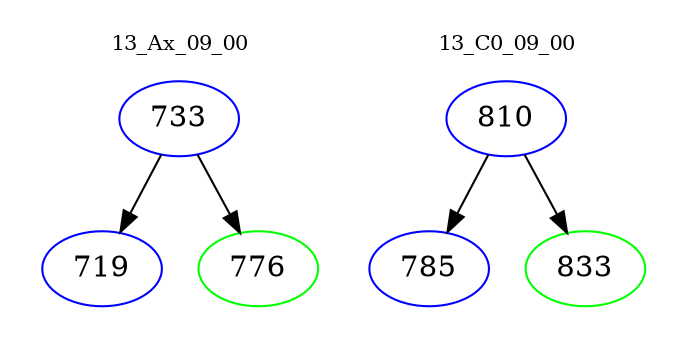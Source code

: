 digraph{
subgraph cluster_0 {
color = white
label = "13_Ax_09_00";
fontsize=10;
T0_733 [label="733", color="blue"]
T0_733 -> T0_719 [color="black"]
T0_719 [label="719", color="blue"]
T0_733 -> T0_776 [color="black"]
T0_776 [label="776", color="green"]
}
subgraph cluster_1 {
color = white
label = "13_C0_09_00";
fontsize=10;
T1_810 [label="810", color="blue"]
T1_810 -> T1_785 [color="black"]
T1_785 [label="785", color="blue"]
T1_810 -> T1_833 [color="black"]
T1_833 [label="833", color="green"]
}
}
